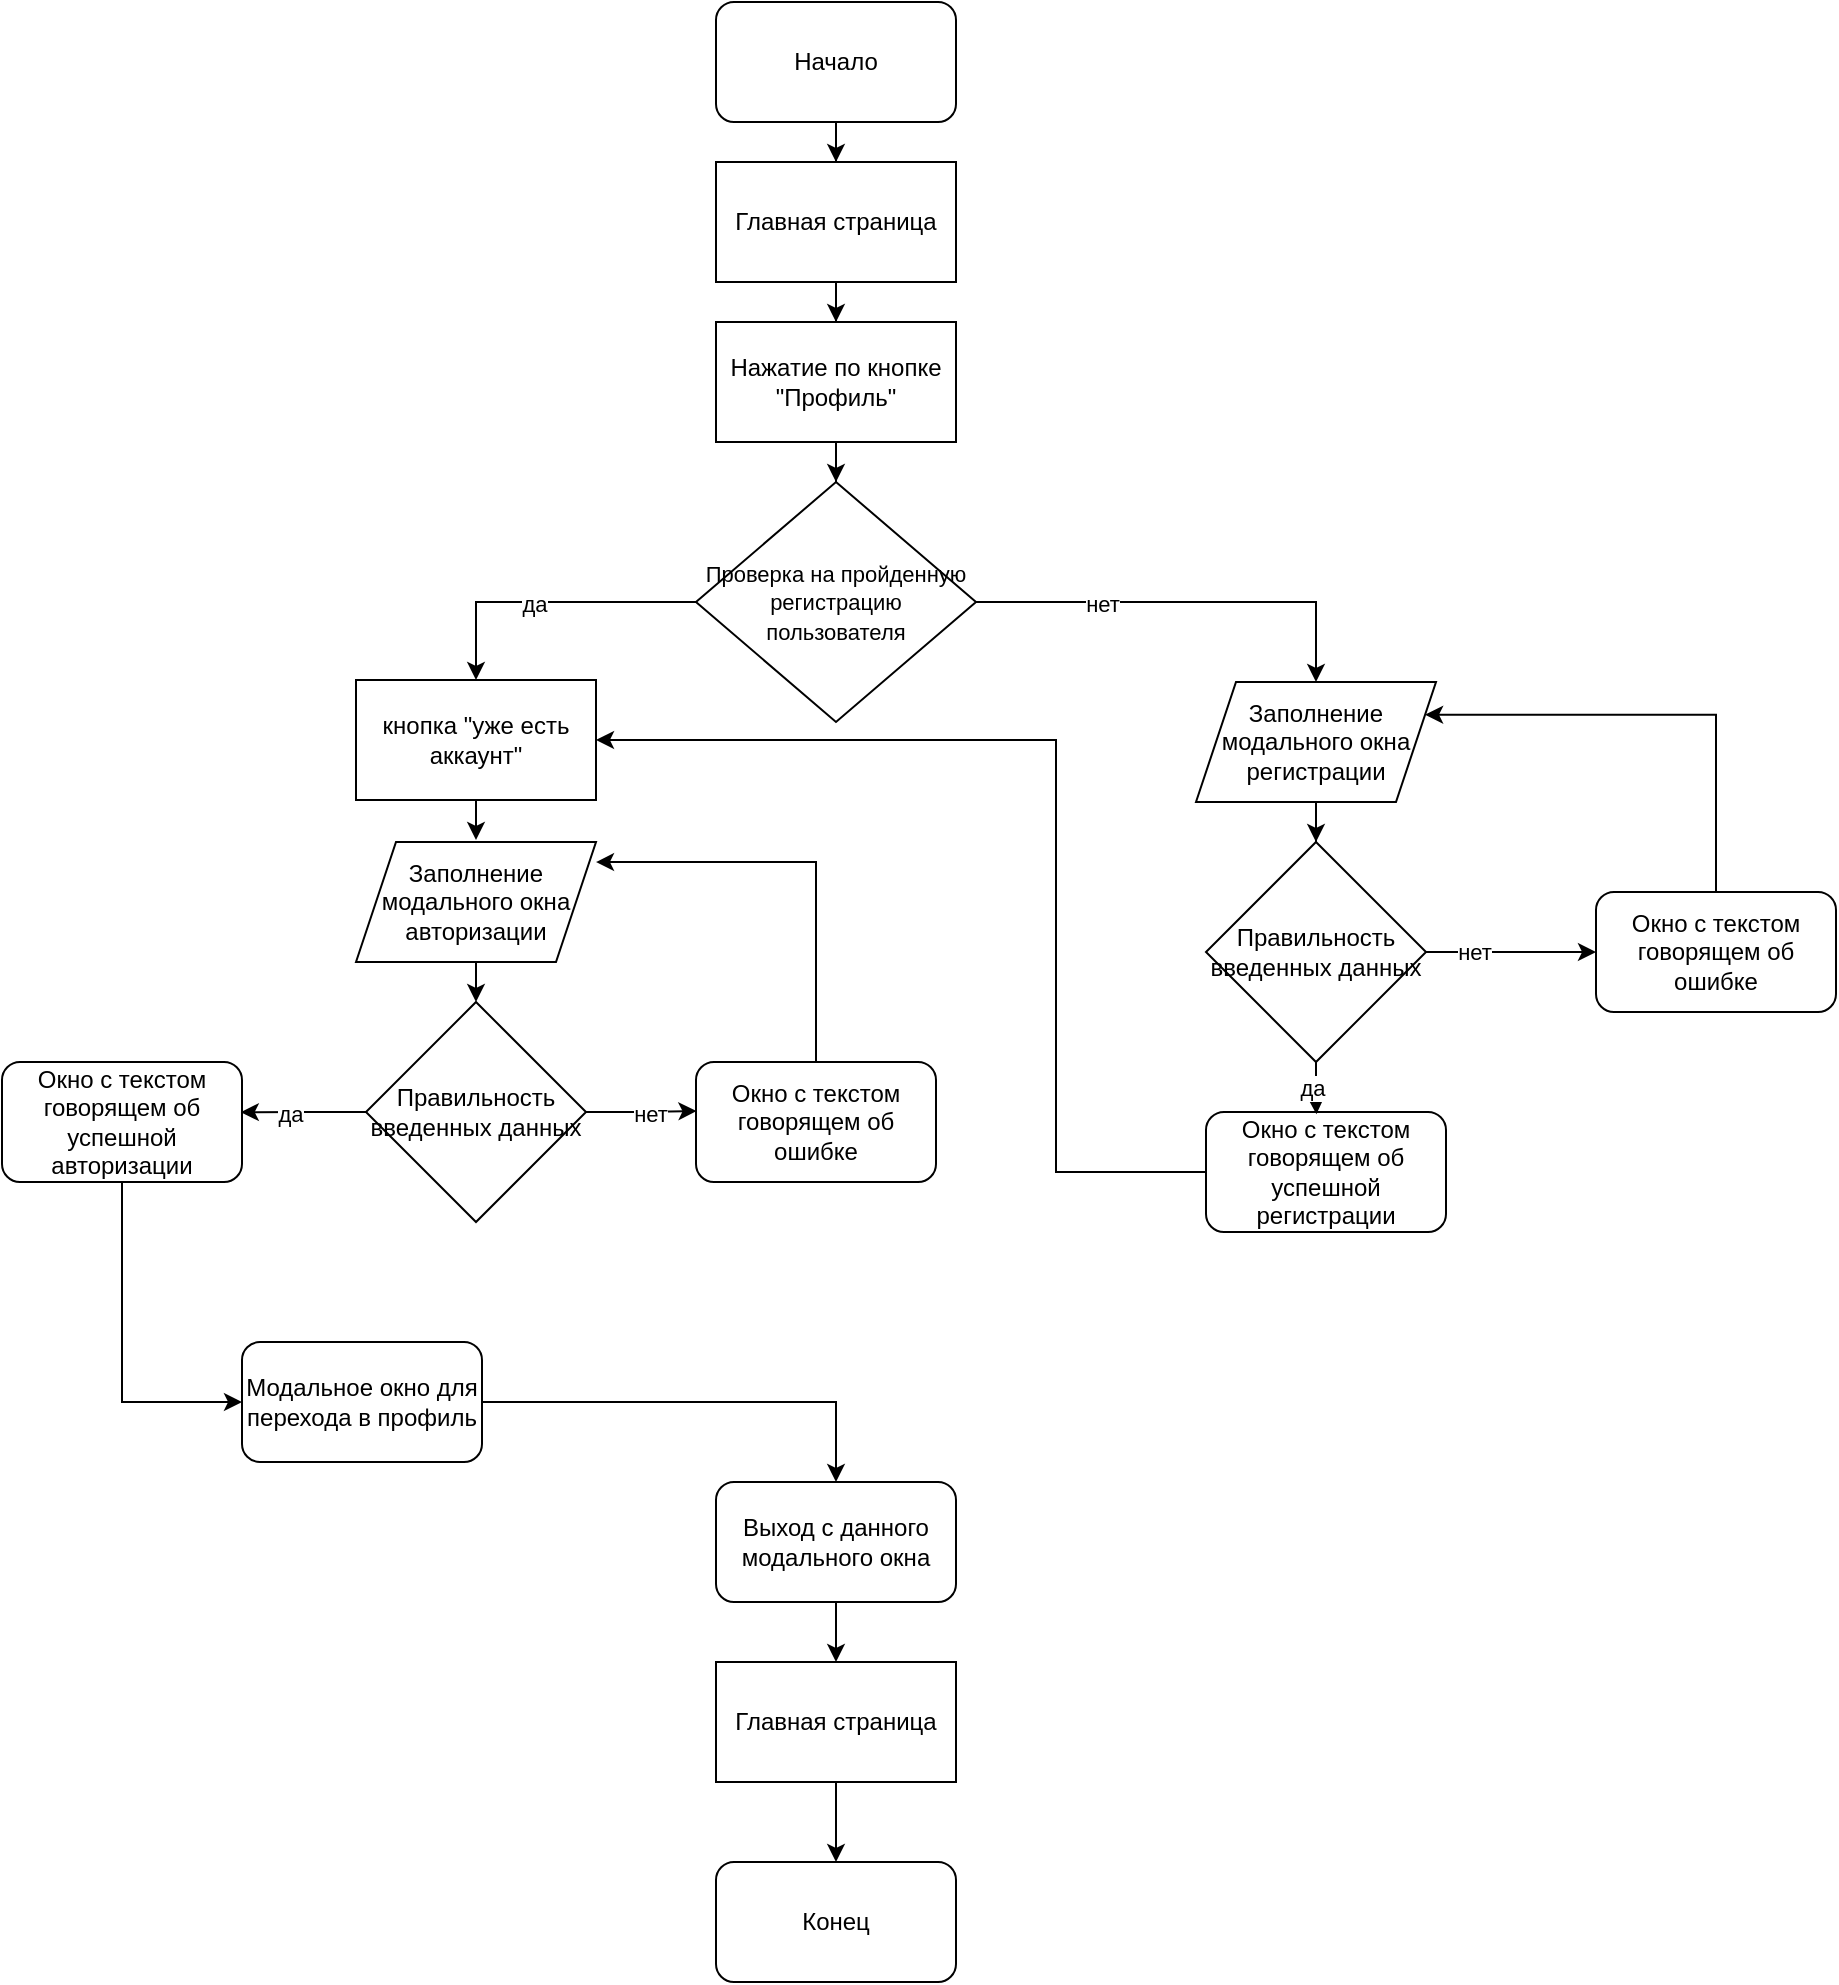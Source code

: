 <mxfile version="24.3.1" type="device">
  <diagram id="C5RBs43oDa-KdzZeNtuy" name="Page-1">
    <mxGraphModel dx="1289" dy="267" grid="1" gridSize="10" guides="1" tooltips="1" connect="1" arrows="1" fold="1" page="1" pageScale="1" pageWidth="827" pageHeight="1169" math="0" shadow="0">
      <root>
        <mxCell id="WIyWlLk6GJQsqaUBKTNV-0" />
        <mxCell id="WIyWlLk6GJQsqaUBKTNV-1" parent="WIyWlLk6GJQsqaUBKTNV-0" />
        <mxCell id="n3b6vqnYiXGYOqEfK6Ah-19" style="edgeStyle=orthogonalEdgeStyle;rounded=0;orthogonalLoop=1;jettySize=auto;html=1;entryX=0.5;entryY=0;entryDx=0;entryDy=0;" edge="1" parent="WIyWlLk6GJQsqaUBKTNV-1" source="n3b6vqnYiXGYOqEfK6Ah-0" target="n3b6vqnYiXGYOqEfK6Ah-1">
          <mxGeometry relative="1" as="geometry" />
        </mxCell>
        <mxCell id="n3b6vqnYiXGYOqEfK6Ah-0" value="Начало" style="rounded=1;whiteSpace=wrap;html=1;" vertex="1" parent="WIyWlLk6GJQsqaUBKTNV-1">
          <mxGeometry x="340" y="30" width="120" height="60" as="geometry" />
        </mxCell>
        <mxCell id="n3b6vqnYiXGYOqEfK6Ah-22" style="edgeStyle=orthogonalEdgeStyle;rounded=0;orthogonalLoop=1;jettySize=auto;html=1;entryX=0.5;entryY=0;entryDx=0;entryDy=0;" edge="1" parent="WIyWlLk6GJQsqaUBKTNV-1" source="n3b6vqnYiXGYOqEfK6Ah-1" target="n3b6vqnYiXGYOqEfK6Ah-2">
          <mxGeometry relative="1" as="geometry" />
        </mxCell>
        <mxCell id="n3b6vqnYiXGYOqEfK6Ah-1" value="Главная страница" style="rounded=0;whiteSpace=wrap;html=1;" vertex="1" parent="WIyWlLk6GJQsqaUBKTNV-1">
          <mxGeometry x="340" y="110" width="120" height="60" as="geometry" />
        </mxCell>
        <mxCell id="n3b6vqnYiXGYOqEfK6Ah-23" style="edgeStyle=orthogonalEdgeStyle;rounded=0;orthogonalLoop=1;jettySize=auto;html=1;entryX=0.5;entryY=0;entryDx=0;entryDy=0;" edge="1" parent="WIyWlLk6GJQsqaUBKTNV-1" source="n3b6vqnYiXGYOqEfK6Ah-2" target="n3b6vqnYiXGYOqEfK6Ah-3">
          <mxGeometry relative="1" as="geometry" />
        </mxCell>
        <mxCell id="n3b6vqnYiXGYOqEfK6Ah-2" value="Нажатие по кнопке &quot;Профиль&quot;" style="rounded=0;whiteSpace=wrap;html=1;" vertex="1" parent="WIyWlLk6GJQsqaUBKTNV-1">
          <mxGeometry x="340" y="190" width="120" height="60" as="geometry" />
        </mxCell>
        <mxCell id="n3b6vqnYiXGYOqEfK6Ah-24" style="edgeStyle=orthogonalEdgeStyle;rounded=0;orthogonalLoop=1;jettySize=auto;html=1;entryX=0.5;entryY=0;entryDx=0;entryDy=0;" edge="1" parent="WIyWlLk6GJQsqaUBKTNV-1" source="n3b6vqnYiXGYOqEfK6Ah-3" target="n3b6vqnYiXGYOqEfK6Ah-4">
          <mxGeometry relative="1" as="geometry" />
        </mxCell>
        <mxCell id="n3b6vqnYiXGYOqEfK6Ah-25" value="нет" style="edgeLabel;html=1;align=center;verticalAlign=middle;resizable=0;points=[];" vertex="1" connectable="0" parent="n3b6vqnYiXGYOqEfK6Ah-24">
          <mxGeometry x="-0.404" y="-1" relative="1" as="geometry">
            <mxPoint as="offset" />
          </mxGeometry>
        </mxCell>
        <mxCell id="n3b6vqnYiXGYOqEfK6Ah-26" style="edgeStyle=orthogonalEdgeStyle;rounded=0;orthogonalLoop=1;jettySize=auto;html=1;entryX=0.5;entryY=0;entryDx=0;entryDy=0;" edge="1" parent="WIyWlLk6GJQsqaUBKTNV-1" source="n3b6vqnYiXGYOqEfK6Ah-3" target="n3b6vqnYiXGYOqEfK6Ah-8">
          <mxGeometry relative="1" as="geometry" />
        </mxCell>
        <mxCell id="n3b6vqnYiXGYOqEfK6Ah-27" value="да" style="edgeLabel;html=1;align=center;verticalAlign=middle;resizable=0;points=[];" vertex="1" connectable="0" parent="n3b6vqnYiXGYOqEfK6Ah-26">
          <mxGeometry x="0.089" y="1" relative="1" as="geometry">
            <mxPoint as="offset" />
          </mxGeometry>
        </mxCell>
        <mxCell id="n3b6vqnYiXGYOqEfK6Ah-3" value="&lt;div style=&quot;&quot;&gt;&lt;span style=&quot;background-color: initial;&quot;&gt;&lt;font style=&quot;font-size: 11px;&quot;&gt;Проверка на пройденную регистрацию пользователя&lt;/font&gt;&lt;/span&gt;&lt;/div&gt;" style="rhombus;whiteSpace=wrap;html=1;align=center;" vertex="1" parent="WIyWlLk6GJQsqaUBKTNV-1">
          <mxGeometry x="330" y="270" width="140" height="120" as="geometry" />
        </mxCell>
        <mxCell id="n3b6vqnYiXGYOqEfK6Ah-29" style="edgeStyle=orthogonalEdgeStyle;rounded=0;orthogonalLoop=1;jettySize=auto;html=1;entryX=0.5;entryY=0;entryDx=0;entryDy=0;" edge="1" parent="WIyWlLk6GJQsqaUBKTNV-1" source="n3b6vqnYiXGYOqEfK6Ah-4" target="n3b6vqnYiXGYOqEfK6Ah-5">
          <mxGeometry relative="1" as="geometry" />
        </mxCell>
        <mxCell id="n3b6vqnYiXGYOqEfK6Ah-4" value="Заполнение модального окна регистрации" style="shape=parallelogram;perimeter=parallelogramPerimeter;whiteSpace=wrap;html=1;fixedSize=1;" vertex="1" parent="WIyWlLk6GJQsqaUBKTNV-1">
          <mxGeometry x="580" y="370" width="120" height="60" as="geometry" />
        </mxCell>
        <mxCell id="n3b6vqnYiXGYOqEfK6Ah-31" style="edgeStyle=orthogonalEdgeStyle;rounded=0;orthogonalLoop=1;jettySize=auto;html=1;entryX=0;entryY=0.5;entryDx=0;entryDy=0;" edge="1" parent="WIyWlLk6GJQsqaUBKTNV-1" source="n3b6vqnYiXGYOqEfK6Ah-5" target="n3b6vqnYiXGYOqEfK6Ah-6">
          <mxGeometry relative="1" as="geometry" />
        </mxCell>
        <mxCell id="n3b6vqnYiXGYOqEfK6Ah-35" value="нет" style="edgeLabel;html=1;align=center;verticalAlign=middle;resizable=0;points=[];" vertex="1" connectable="0" parent="n3b6vqnYiXGYOqEfK6Ah-31">
          <mxGeometry x="-0.435" relative="1" as="geometry">
            <mxPoint as="offset" />
          </mxGeometry>
        </mxCell>
        <mxCell id="n3b6vqnYiXGYOqEfK6Ah-5" value="Правильность введенных данных" style="rhombus;whiteSpace=wrap;html=1;" vertex="1" parent="WIyWlLk6GJQsqaUBKTNV-1">
          <mxGeometry x="585" y="450" width="110" height="110" as="geometry" />
        </mxCell>
        <mxCell id="n3b6vqnYiXGYOqEfK6Ah-33" style="edgeStyle=orthogonalEdgeStyle;rounded=0;orthogonalLoop=1;jettySize=auto;html=1;entryX=1;entryY=0.25;entryDx=0;entryDy=0;" edge="1" parent="WIyWlLk6GJQsqaUBKTNV-1" source="n3b6vqnYiXGYOqEfK6Ah-6" target="n3b6vqnYiXGYOqEfK6Ah-4">
          <mxGeometry relative="1" as="geometry">
            <Array as="points">
              <mxPoint x="840" y="386" />
            </Array>
          </mxGeometry>
        </mxCell>
        <mxCell id="n3b6vqnYiXGYOqEfK6Ah-6" value="Окно с текстом говорящем об ошибке" style="rounded=1;whiteSpace=wrap;html=1;" vertex="1" parent="WIyWlLk6GJQsqaUBKTNV-1">
          <mxGeometry x="780" y="475" width="120" height="60" as="geometry" />
        </mxCell>
        <mxCell id="n3b6vqnYiXGYOqEfK6Ah-37" style="edgeStyle=orthogonalEdgeStyle;rounded=0;orthogonalLoop=1;jettySize=auto;html=1;entryX=1;entryY=0.5;entryDx=0;entryDy=0;" edge="1" parent="WIyWlLk6GJQsqaUBKTNV-1" source="n3b6vqnYiXGYOqEfK6Ah-7" target="n3b6vqnYiXGYOqEfK6Ah-8">
          <mxGeometry relative="1" as="geometry">
            <Array as="points">
              <mxPoint x="510" y="615" />
              <mxPoint x="510" y="399" />
            </Array>
          </mxGeometry>
        </mxCell>
        <mxCell id="n3b6vqnYiXGYOqEfK6Ah-7" value="Окно с текстом говорящем об успешной регистрации" style="rounded=1;whiteSpace=wrap;html=1;" vertex="1" parent="WIyWlLk6GJQsqaUBKTNV-1">
          <mxGeometry x="585" y="585" width="120" height="60" as="geometry" />
        </mxCell>
        <mxCell id="n3b6vqnYiXGYOqEfK6Ah-8" value="кнопка &quot;уже есть аккаунт&quot;" style="rounded=0;whiteSpace=wrap;html=1;" vertex="1" parent="WIyWlLk6GJQsqaUBKTNV-1">
          <mxGeometry x="160" y="369" width="120" height="60" as="geometry" />
        </mxCell>
        <mxCell id="n3b6vqnYiXGYOqEfK6Ah-39" style="edgeStyle=orthogonalEdgeStyle;rounded=0;orthogonalLoop=1;jettySize=auto;html=1;" edge="1" parent="WIyWlLk6GJQsqaUBKTNV-1" source="n3b6vqnYiXGYOqEfK6Ah-9">
          <mxGeometry relative="1" as="geometry">
            <mxPoint x="220" y="530" as="targetPoint" />
          </mxGeometry>
        </mxCell>
        <mxCell id="n3b6vqnYiXGYOqEfK6Ah-9" value="Заполнение модального окна авторизации" style="shape=parallelogram;perimeter=parallelogramPerimeter;whiteSpace=wrap;html=1;fixedSize=1;" vertex="1" parent="WIyWlLk6GJQsqaUBKTNV-1">
          <mxGeometry x="160" y="450" width="120" height="60" as="geometry" />
        </mxCell>
        <mxCell id="n3b6vqnYiXGYOqEfK6Ah-11" value="Правильность введенных данных" style="rhombus;whiteSpace=wrap;html=1;" vertex="1" parent="WIyWlLk6GJQsqaUBKTNV-1">
          <mxGeometry x="165" y="530" width="110" height="110" as="geometry" />
        </mxCell>
        <mxCell id="n3b6vqnYiXGYOqEfK6Ah-12" value="Окно с текстом говорящем об ошибке" style="rounded=1;whiteSpace=wrap;html=1;" vertex="1" parent="WIyWlLk6GJQsqaUBKTNV-1">
          <mxGeometry x="330" y="560" width="120" height="60" as="geometry" />
        </mxCell>
        <mxCell id="n3b6vqnYiXGYOqEfK6Ah-45" style="edgeStyle=orthogonalEdgeStyle;rounded=0;orthogonalLoop=1;jettySize=auto;html=1;entryX=0;entryY=0.5;entryDx=0;entryDy=0;" edge="1" parent="WIyWlLk6GJQsqaUBKTNV-1" source="n3b6vqnYiXGYOqEfK6Ah-13" target="n3b6vqnYiXGYOqEfK6Ah-14">
          <mxGeometry relative="1" as="geometry" />
        </mxCell>
        <mxCell id="n3b6vqnYiXGYOqEfK6Ah-13" value="Окно с текстом говорящем об успешной авторизации" style="rounded=1;whiteSpace=wrap;html=1;" vertex="1" parent="WIyWlLk6GJQsqaUBKTNV-1">
          <mxGeometry x="-17" y="560" width="120" height="60" as="geometry" />
        </mxCell>
        <mxCell id="n3b6vqnYiXGYOqEfK6Ah-46" style="edgeStyle=orthogonalEdgeStyle;rounded=0;orthogonalLoop=1;jettySize=auto;html=1;entryX=0.5;entryY=0;entryDx=0;entryDy=0;" edge="1" parent="WIyWlLk6GJQsqaUBKTNV-1" source="n3b6vqnYiXGYOqEfK6Ah-14" target="n3b6vqnYiXGYOqEfK6Ah-15">
          <mxGeometry relative="1" as="geometry" />
        </mxCell>
        <mxCell id="n3b6vqnYiXGYOqEfK6Ah-14" value="Модальное окно для перехода в профиль" style="rounded=1;whiteSpace=wrap;html=1;" vertex="1" parent="WIyWlLk6GJQsqaUBKTNV-1">
          <mxGeometry x="103" y="700" width="120" height="60" as="geometry" />
        </mxCell>
        <mxCell id="n3b6vqnYiXGYOqEfK6Ah-47" style="edgeStyle=orthogonalEdgeStyle;rounded=0;orthogonalLoop=1;jettySize=auto;html=1;entryX=0.5;entryY=0;entryDx=0;entryDy=0;" edge="1" parent="WIyWlLk6GJQsqaUBKTNV-1" source="n3b6vqnYiXGYOqEfK6Ah-15" target="n3b6vqnYiXGYOqEfK6Ah-17">
          <mxGeometry relative="1" as="geometry" />
        </mxCell>
        <mxCell id="n3b6vqnYiXGYOqEfK6Ah-15" value="Выход с данного модального окна" style="rounded=1;whiteSpace=wrap;html=1;" vertex="1" parent="WIyWlLk6GJQsqaUBKTNV-1">
          <mxGeometry x="340" y="770" width="120" height="60" as="geometry" />
        </mxCell>
        <mxCell id="n3b6vqnYiXGYOqEfK6Ah-16" value="Конец" style="rounded=1;whiteSpace=wrap;html=1;" vertex="1" parent="WIyWlLk6GJQsqaUBKTNV-1">
          <mxGeometry x="340" y="960" width="120" height="60" as="geometry" />
        </mxCell>
        <mxCell id="n3b6vqnYiXGYOqEfK6Ah-48" style="edgeStyle=orthogonalEdgeStyle;rounded=0;orthogonalLoop=1;jettySize=auto;html=1;entryX=0.5;entryY=0;entryDx=0;entryDy=0;" edge="1" parent="WIyWlLk6GJQsqaUBKTNV-1" source="n3b6vqnYiXGYOqEfK6Ah-17" target="n3b6vqnYiXGYOqEfK6Ah-16">
          <mxGeometry relative="1" as="geometry" />
        </mxCell>
        <mxCell id="n3b6vqnYiXGYOqEfK6Ah-17" value="Главная страница" style="rounded=0;whiteSpace=wrap;html=1;" vertex="1" parent="WIyWlLk6GJQsqaUBKTNV-1">
          <mxGeometry x="340" y="860" width="120" height="60" as="geometry" />
        </mxCell>
        <mxCell id="n3b6vqnYiXGYOqEfK6Ah-30" style="edgeStyle=orthogonalEdgeStyle;rounded=0;orthogonalLoop=1;jettySize=auto;html=1;entryX=0.46;entryY=0.019;entryDx=0;entryDy=0;entryPerimeter=0;" edge="1" parent="WIyWlLk6GJQsqaUBKTNV-1" source="n3b6vqnYiXGYOqEfK6Ah-5" target="n3b6vqnYiXGYOqEfK6Ah-7">
          <mxGeometry relative="1" as="geometry" />
        </mxCell>
        <mxCell id="n3b6vqnYiXGYOqEfK6Ah-34" value="да" style="edgeLabel;html=1;align=center;verticalAlign=middle;resizable=0;points=[];" vertex="1" connectable="0" parent="n3b6vqnYiXGYOqEfK6Ah-30">
          <mxGeometry x="-0.241" y="-1" relative="1" as="geometry">
            <mxPoint x="-1" y="3" as="offset" />
          </mxGeometry>
        </mxCell>
        <mxCell id="n3b6vqnYiXGYOqEfK6Ah-38" style="edgeStyle=orthogonalEdgeStyle;rounded=0;orthogonalLoop=1;jettySize=auto;html=1;entryX=0.504;entryY=-0.027;entryDx=0;entryDy=0;entryPerimeter=0;" edge="1" parent="WIyWlLk6GJQsqaUBKTNV-1" source="n3b6vqnYiXGYOqEfK6Ah-8" target="n3b6vqnYiXGYOqEfK6Ah-9">
          <mxGeometry relative="1" as="geometry" />
        </mxCell>
        <mxCell id="n3b6vqnYiXGYOqEfK6Ah-40" style="edgeStyle=orthogonalEdgeStyle;rounded=0;orthogonalLoop=1;jettySize=auto;html=1;entryX=0.002;entryY=0.408;entryDx=0;entryDy=0;entryPerimeter=0;" edge="1" parent="WIyWlLk6GJQsqaUBKTNV-1" source="n3b6vqnYiXGYOqEfK6Ah-11" target="n3b6vqnYiXGYOqEfK6Ah-12">
          <mxGeometry relative="1" as="geometry" />
        </mxCell>
        <mxCell id="n3b6vqnYiXGYOqEfK6Ah-41" value="нет" style="edgeLabel;html=1;align=center;verticalAlign=middle;resizable=0;points=[];" vertex="1" connectable="0" parent="n3b6vqnYiXGYOqEfK6Ah-40">
          <mxGeometry x="0.142" y="-1" relative="1" as="geometry">
            <mxPoint as="offset" />
          </mxGeometry>
        </mxCell>
        <mxCell id="n3b6vqnYiXGYOqEfK6Ah-42" style="edgeStyle=orthogonalEdgeStyle;rounded=0;orthogonalLoop=1;jettySize=auto;html=1;entryX=0.995;entryY=0.418;entryDx=0;entryDy=0;entryPerimeter=0;" edge="1" parent="WIyWlLk6GJQsqaUBKTNV-1" source="n3b6vqnYiXGYOqEfK6Ah-11" target="n3b6vqnYiXGYOqEfK6Ah-13">
          <mxGeometry relative="1" as="geometry" />
        </mxCell>
        <mxCell id="n3b6vqnYiXGYOqEfK6Ah-43" value="да" style="edgeLabel;html=1;align=center;verticalAlign=middle;resizable=0;points=[];" vertex="1" connectable="0" parent="n3b6vqnYiXGYOqEfK6Ah-42">
          <mxGeometry x="0.236" y="1" relative="1" as="geometry">
            <mxPoint as="offset" />
          </mxGeometry>
        </mxCell>
        <mxCell id="n3b6vqnYiXGYOqEfK6Ah-44" style="edgeStyle=orthogonalEdgeStyle;rounded=0;orthogonalLoop=1;jettySize=auto;html=1;entryX=1;entryY=0.167;entryDx=0;entryDy=0;entryPerimeter=0;" edge="1" parent="WIyWlLk6GJQsqaUBKTNV-1" source="n3b6vqnYiXGYOqEfK6Ah-12" target="n3b6vqnYiXGYOqEfK6Ah-9">
          <mxGeometry relative="1" as="geometry">
            <Array as="points">
              <mxPoint x="390" y="460" />
            </Array>
          </mxGeometry>
        </mxCell>
      </root>
    </mxGraphModel>
  </diagram>
</mxfile>

